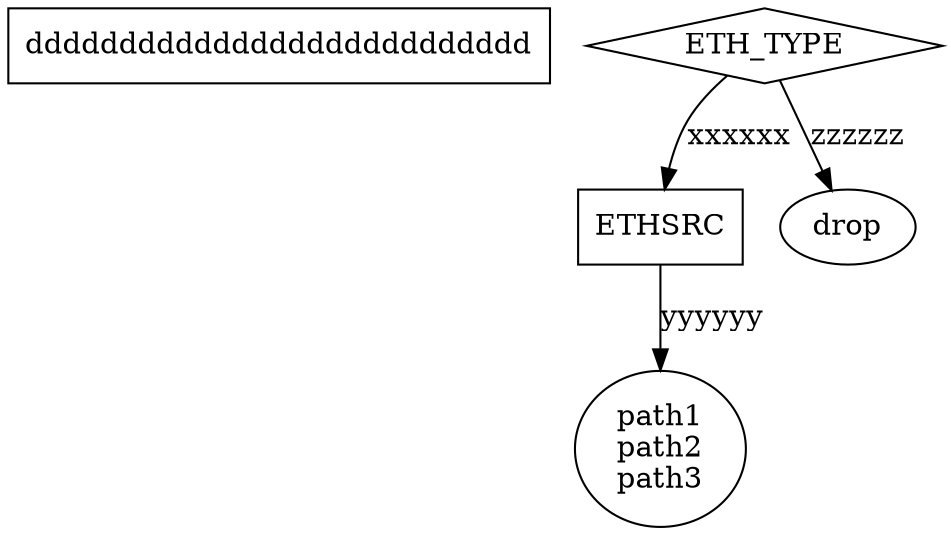 digraph {

	nodepkt[shape=box,label="ddddddddddddddddddddddddddd"];

    node0[shape=diamond,label="ETH_TYPE"];
    node1[shape=box,label="ETHSRC"];
    node2[shape=ellipse,label="path1\npath2\npath3"];
    node3[shape=ellipse,label="drop"];

    node0->node1[label="xxxxxx"];
    node1->node2[label="yyyyyy"];
    node0->node3[label="zzzzzz"];
}
